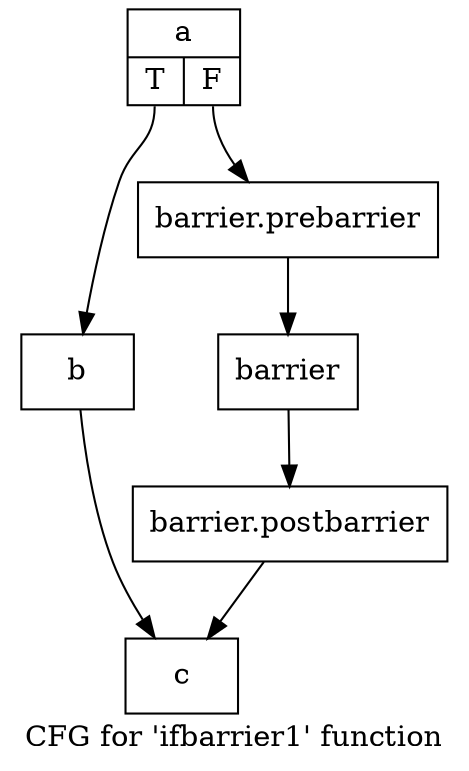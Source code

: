 digraph "CFG for 'ifbarrier1' function" {
	label="CFG for 'ifbarrier1' function";

	Node0x26312b0 [shape=record,label="{a|{<s0>T|<s1>F}}"];
	Node0x26312b0:s0 -> Node0x2631310;
	Node0x26312b0:s1 -> Node0x2631370;
	Node0x2631310 [shape=record,label="{b}"];
	Node0x2631310 -> Node0x2631490;
	Node0x2631370 [shape=record,label="{barrier.prebarrier}"];
	Node0x2631370 -> Node0x26313d0;
	Node0x26313d0 [shape=record,label="{barrier}"];
	Node0x26313d0 -> Node0x2631430;
	Node0x2631430 [shape=record,label="{barrier.postbarrier}"];
	Node0x2631430 -> Node0x2631490;
	Node0x2631490 [shape=record,label="{c}"];
}
